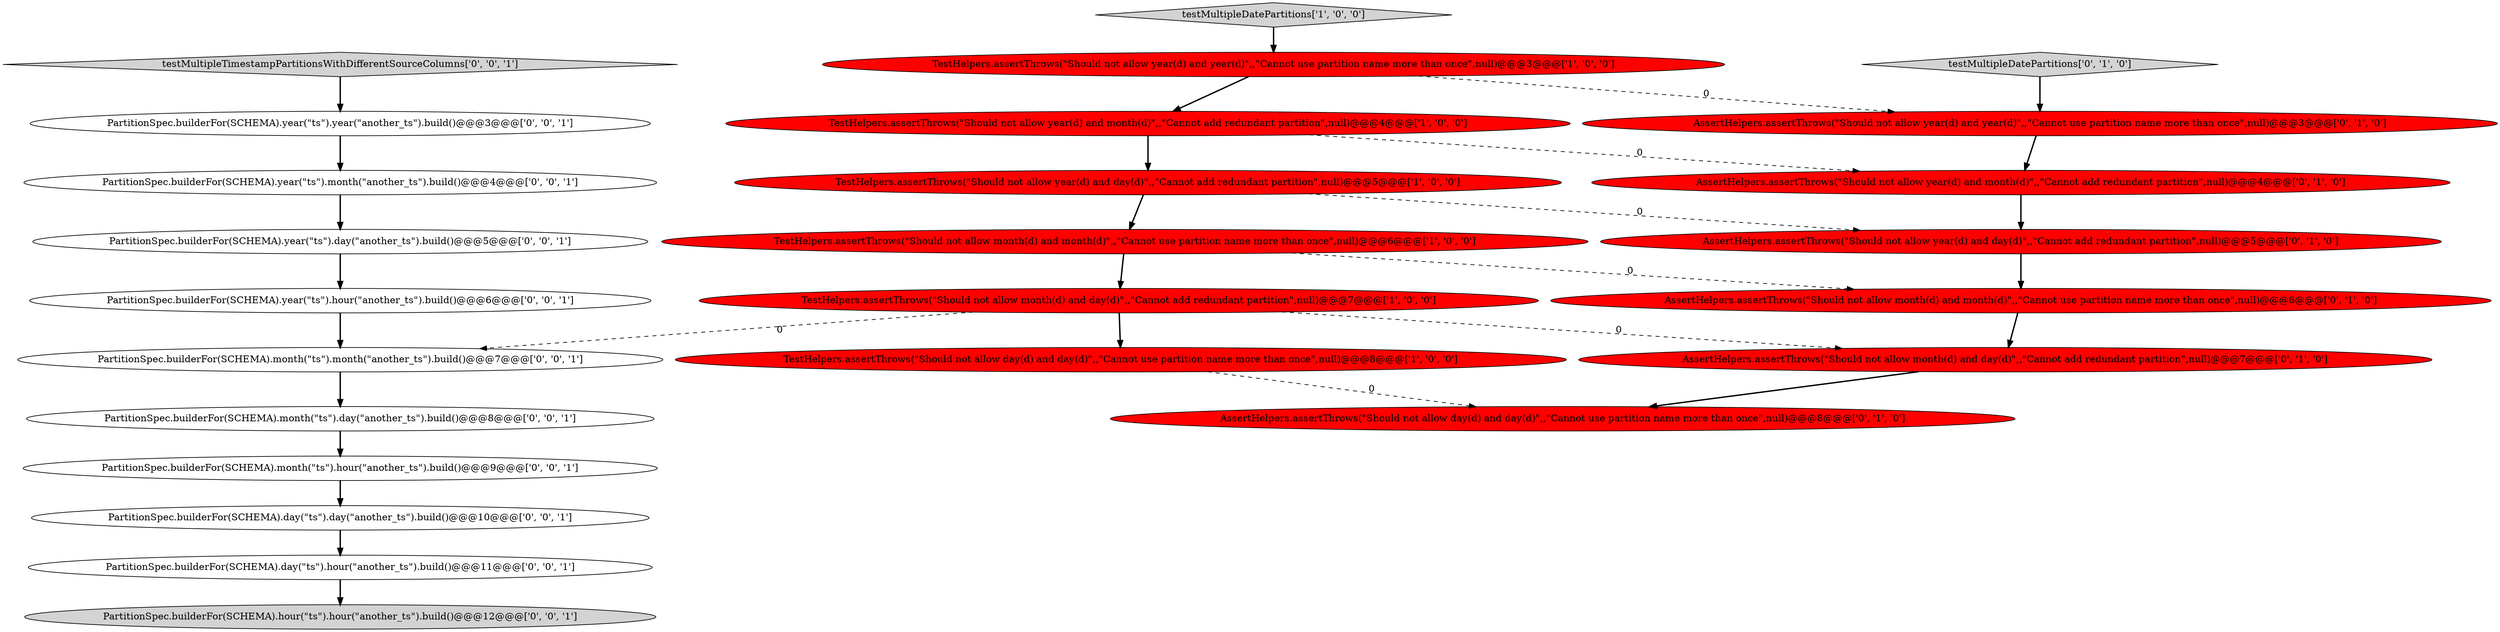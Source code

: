 digraph {
16 [style = filled, label = "testMultipleTimestampPartitionsWithDifferentSourceColumns['0', '0', '1']", fillcolor = lightgray, shape = diamond image = "AAA0AAABBB3BBB"];
12 [style = filled, label = "AssertHelpers.assertThrows(\"Should not allow year(d) and day(d)\",,\"Cannot add redundant partition\",null)@@@5@@@['0', '1', '0']", fillcolor = red, shape = ellipse image = "AAA1AAABBB2BBB"];
6 [style = filled, label = "TestHelpers.assertThrows(\"Should not allow year(d) and year(d)\",,\"Cannot use partition name more than once\",null)@@@3@@@['1', '0', '0']", fillcolor = red, shape = ellipse image = "AAA1AAABBB1BBB"];
8 [style = filled, label = "AssertHelpers.assertThrows(\"Should not allow day(d) and day(d)\",,\"Cannot use partition name more than once\",null)@@@8@@@['0', '1', '0']", fillcolor = red, shape = ellipse image = "AAA1AAABBB2BBB"];
4 [style = filled, label = "TestHelpers.assertThrows(\"Should not allow day(d) and day(d)\",,\"Cannot use partition name more than once\",null)@@@8@@@['1', '0', '0']", fillcolor = red, shape = ellipse image = "AAA1AAABBB1BBB"];
1 [style = filled, label = "TestHelpers.assertThrows(\"Should not allow month(d) and day(d)\",,\"Cannot add redundant partition\",null)@@@7@@@['1', '0', '0']", fillcolor = red, shape = ellipse image = "AAA1AAABBB1BBB"];
22 [style = filled, label = "PartitionSpec.builderFor(SCHEMA).hour(\"ts\").hour(\"another_ts\").build()@@@12@@@['0', '0', '1']", fillcolor = lightgray, shape = ellipse image = "AAA0AAABBB3BBB"];
21 [style = filled, label = "PartitionSpec.builderFor(SCHEMA).month(\"ts\").day(\"another_ts\").build()@@@8@@@['0', '0', '1']", fillcolor = white, shape = ellipse image = "AAA0AAABBB3BBB"];
15 [style = filled, label = "PartitionSpec.builderFor(SCHEMA).month(\"ts\").hour(\"another_ts\").build()@@@9@@@['0', '0', '1']", fillcolor = white, shape = ellipse image = "AAA0AAABBB3BBB"];
20 [style = filled, label = "PartitionSpec.builderFor(SCHEMA).day(\"ts\").day(\"another_ts\").build()@@@10@@@['0', '0', '1']", fillcolor = white, shape = ellipse image = "AAA0AAABBB3BBB"];
7 [style = filled, label = "AssertHelpers.assertThrows(\"Should not allow month(d) and month(d)\",,\"Cannot use partition name more than once\",null)@@@6@@@['0', '1', '0']", fillcolor = red, shape = ellipse image = "AAA1AAABBB2BBB"];
0 [style = filled, label = "TestHelpers.assertThrows(\"Should not allow year(d) and day(d)\",,\"Cannot add redundant partition\",null)@@@5@@@['1', '0', '0']", fillcolor = red, shape = ellipse image = "AAA1AAABBB1BBB"];
13 [style = filled, label = "AssertHelpers.assertThrows(\"Should not allow year(d) and year(d)\",,\"Cannot use partition name more than once\",null)@@@3@@@['0', '1', '0']", fillcolor = red, shape = ellipse image = "AAA1AAABBB2BBB"];
10 [style = filled, label = "testMultipleDatePartitions['0', '1', '0']", fillcolor = lightgray, shape = diamond image = "AAA0AAABBB2BBB"];
11 [style = filled, label = "AssertHelpers.assertThrows(\"Should not allow year(d) and month(d)\",,\"Cannot add redundant partition\",null)@@@4@@@['0', '1', '0']", fillcolor = red, shape = ellipse image = "AAA1AAABBB2BBB"];
19 [style = filled, label = "PartitionSpec.builderFor(SCHEMA).day(\"ts\").hour(\"another_ts\").build()@@@11@@@['0', '0', '1']", fillcolor = white, shape = ellipse image = "AAA0AAABBB3BBB"];
5 [style = filled, label = "TestHelpers.assertThrows(\"Should not allow year(d) and month(d)\",,\"Cannot add redundant partition\",null)@@@4@@@['1', '0', '0']", fillcolor = red, shape = ellipse image = "AAA1AAABBB1BBB"];
14 [style = filled, label = "PartitionSpec.builderFor(SCHEMA).month(\"ts\").month(\"another_ts\").build()@@@7@@@['0', '0', '1']", fillcolor = white, shape = ellipse image = "AAA0AAABBB3BBB"];
3 [style = filled, label = "testMultipleDatePartitions['1', '0', '0']", fillcolor = lightgray, shape = diamond image = "AAA0AAABBB1BBB"];
18 [style = filled, label = "PartitionSpec.builderFor(SCHEMA).year(\"ts\").month(\"another_ts\").build()@@@4@@@['0', '0', '1']", fillcolor = white, shape = ellipse image = "AAA0AAABBB3BBB"];
23 [style = filled, label = "PartitionSpec.builderFor(SCHEMA).year(\"ts\").day(\"another_ts\").build()@@@5@@@['0', '0', '1']", fillcolor = white, shape = ellipse image = "AAA0AAABBB3BBB"];
9 [style = filled, label = "AssertHelpers.assertThrows(\"Should not allow month(d) and day(d)\",,\"Cannot add redundant partition\",null)@@@7@@@['0', '1', '0']", fillcolor = red, shape = ellipse image = "AAA1AAABBB2BBB"];
17 [style = filled, label = "PartitionSpec.builderFor(SCHEMA).year(\"ts\").year(\"another_ts\").build()@@@3@@@['0', '0', '1']", fillcolor = white, shape = ellipse image = "AAA0AAABBB3BBB"];
2 [style = filled, label = "TestHelpers.assertThrows(\"Should not allow month(d) and month(d)\",,\"Cannot use partition name more than once\",null)@@@6@@@['1', '0', '0']", fillcolor = red, shape = ellipse image = "AAA1AAABBB1BBB"];
24 [style = filled, label = "PartitionSpec.builderFor(SCHEMA).year(\"ts\").hour(\"another_ts\").build()@@@6@@@['0', '0', '1']", fillcolor = white, shape = ellipse image = "AAA0AAABBB3BBB"];
1->4 [style = bold, label=""];
18->23 [style = bold, label=""];
1->14 [style = dashed, label="0"];
2->1 [style = bold, label=""];
21->15 [style = bold, label=""];
0->2 [style = bold, label=""];
3->6 [style = bold, label=""];
1->9 [style = dashed, label="0"];
11->12 [style = bold, label=""];
16->17 [style = bold, label=""];
0->12 [style = dashed, label="0"];
2->7 [style = dashed, label="0"];
9->8 [style = bold, label=""];
13->11 [style = bold, label=""];
12->7 [style = bold, label=""];
24->14 [style = bold, label=""];
7->9 [style = bold, label=""];
6->5 [style = bold, label=""];
23->24 [style = bold, label=""];
6->13 [style = dashed, label="0"];
5->0 [style = bold, label=""];
10->13 [style = bold, label=""];
5->11 [style = dashed, label="0"];
15->20 [style = bold, label=""];
4->8 [style = dashed, label="0"];
20->19 [style = bold, label=""];
19->22 [style = bold, label=""];
14->21 [style = bold, label=""];
17->18 [style = bold, label=""];
}
